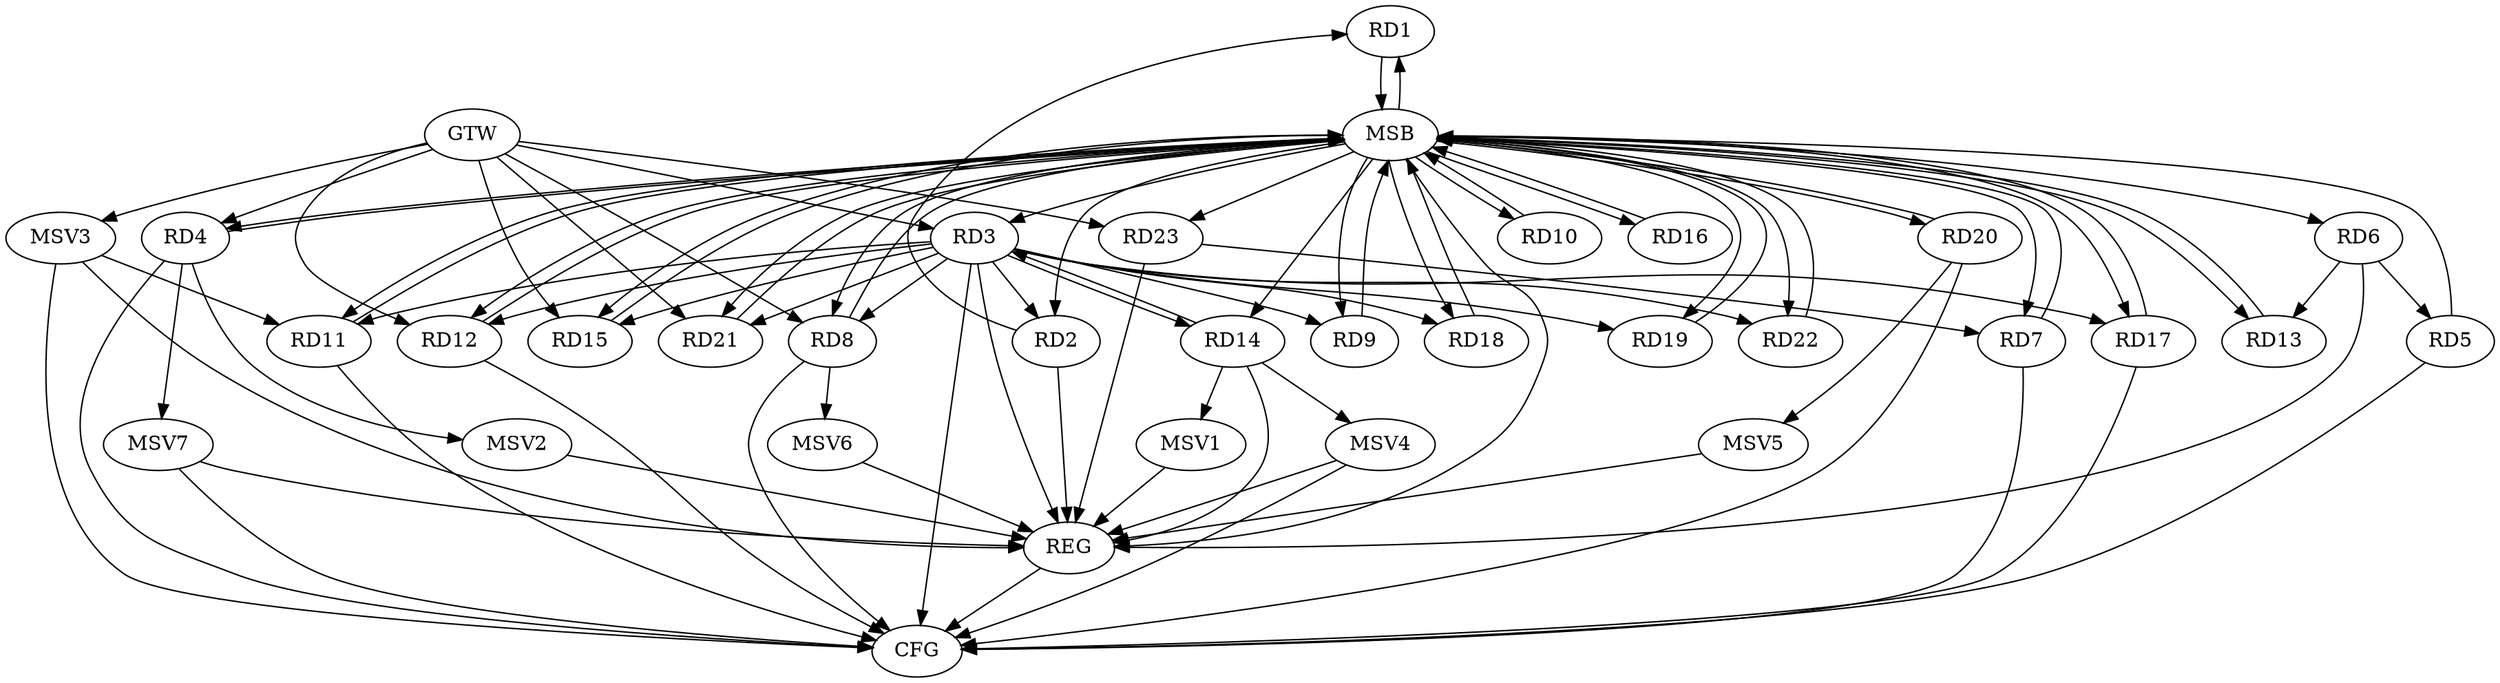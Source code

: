 strict digraph G {
  RD1 [ label="RD1" ];
  RD2 [ label="RD2" ];
  RD3 [ label="RD3" ];
  RD4 [ label="RD4" ];
  RD5 [ label="RD5" ];
  RD6 [ label="RD6" ];
  RD7 [ label="RD7" ];
  RD8 [ label="RD8" ];
  RD9 [ label="RD9" ];
  RD10 [ label="RD10" ];
  RD11 [ label="RD11" ];
  RD12 [ label="RD12" ];
  RD13 [ label="RD13" ];
  RD14 [ label="RD14" ];
  RD15 [ label="RD15" ];
  RD16 [ label="RD16" ];
  RD17 [ label="RD17" ];
  RD18 [ label="RD18" ];
  RD19 [ label="RD19" ];
  RD20 [ label="RD20" ];
  RD21 [ label="RD21" ];
  RD22 [ label="RD22" ];
  RD23 [ label="RD23" ];
  GTW [ label="GTW" ];
  REG [ label="REG" ];
  MSB [ label="MSB" ];
  CFG [ label="CFG" ];
  MSV1 [ label="MSV1" ];
  MSV2 [ label="MSV2" ];
  MSV3 [ label="MSV3" ];
  MSV4 [ label="MSV4" ];
  MSV5 [ label="MSV5" ];
  MSV6 [ label="MSV6" ];
  MSV7 [ label="MSV7" ];
  RD2 -> RD1;
  RD14 -> RD3;
  RD3 -> RD15;
  RD3 -> RD17;
  RD6 -> RD5;
  RD6 -> RD13;
  RD23 -> RD7;
  GTW -> RD15;
  GTW -> RD23;
  GTW -> RD8;
  GTW -> RD12;
  GTW -> RD21;
  GTW -> RD3;
  GTW -> RD4;
  RD2 -> REG;
  RD3 -> REG;
  RD6 -> REG;
  RD14 -> REG;
  RD23 -> REG;
  RD1 -> MSB;
  MSB -> RD8;
  MSB -> RD18;
  MSB -> RD19;
  MSB -> REG;
  RD4 -> MSB;
  MSB -> RD11;
  MSB -> RD15;
  MSB -> RD16;
  MSB -> RD23;
  RD5 -> MSB;
  RD7 -> MSB;
  RD8 -> MSB;
  MSB -> RD12;
  RD9 -> MSB;
  MSB -> RD2;
  MSB -> RD14;
  RD10 -> MSB;
  MSB -> RD9;
  MSB -> RD13;
  RD11 -> MSB;
  MSB -> RD4;
  RD12 -> MSB;
  MSB -> RD6;
  RD13 -> MSB;
  MSB -> RD20;
  MSB -> RD21;
  RD15 -> MSB;
  RD16 -> MSB;
  MSB -> RD17;
  RD17 -> MSB;
  MSB -> RD7;
  RD18 -> MSB;
  MSB -> RD22;
  RD19 -> MSB;
  RD20 -> MSB;
  MSB -> RD1;
  MSB -> RD3;
  RD21 -> MSB;
  MSB -> RD10;
  RD22 -> MSB;
  RD7 -> CFG;
  RD4 -> CFG;
  RD8 -> CFG;
  RD20 -> CFG;
  RD12 -> CFG;
  RD11 -> CFG;
  RD5 -> CFG;
  RD17 -> CFG;
  RD3 -> CFG;
  REG -> CFG;
  RD3 -> RD21;
  RD3 -> RD14;
  RD3 -> RD2;
  RD3 -> RD12;
  RD3 -> RD22;
  RD3 -> RD11;
  RD3 -> RD9;
  RD3 -> RD19;
  RD3 -> RD8;
  RD3 -> RD18;
  RD14 -> MSV1;
  MSV1 -> REG;
  RD4 -> MSV2;
  MSV2 -> REG;
  MSV3 -> RD11;
  GTW -> MSV3;
  MSV3 -> REG;
  MSV3 -> CFG;
  RD14 -> MSV4;
  MSV4 -> REG;
  MSV4 -> CFG;
  RD20 -> MSV5;
  MSV5 -> REG;
  RD8 -> MSV6;
  MSV6 -> REG;
  RD4 -> MSV7;
  MSV7 -> REG;
  MSV7 -> CFG;
}
